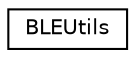 digraph "Graphical Class Hierarchy"
{
  edge [fontname="Helvetica",fontsize="10",labelfontname="Helvetica",labelfontsize="10"];
  node [fontname="Helvetica",fontsize="10",shape=record];
  rankdir="LR";
  Node0 [label="BLEUtils",height=0.2,width=0.4,color="black", fillcolor="white", style="filled",URL="$class_b_l_e_utils.html",tooltip="A set of general BLE utilities. "];
}
